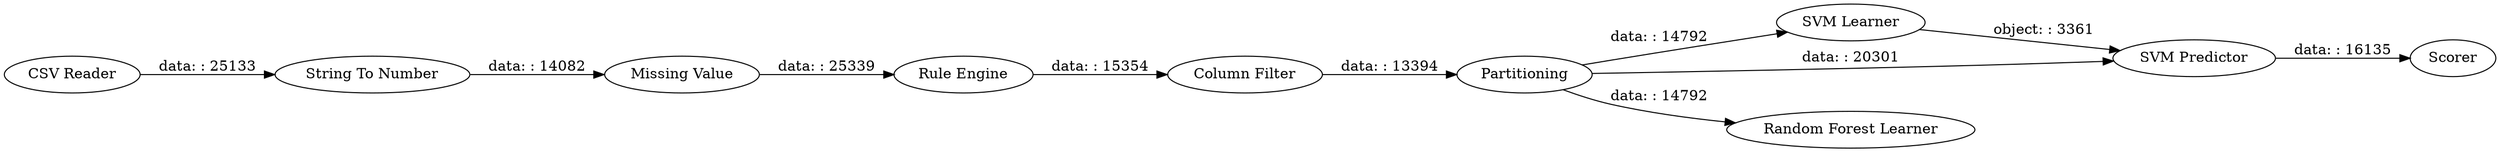 digraph {
	"-5486717183798749423_8" [label="SVM Learner"]
	"-5486717183798749423_2" [label="Rule Engine"]
	"-5486717183798749423_3" [label="Missing Value"]
	"-5486717183798749423_10" [label=Scorer]
	"-5486717183798749423_1" [label="CSV Reader"]
	"-5486717183798749423_4" [label="String To Number"]
	"-5486717183798749423_9" [label="SVM Predictor"]
	"-5486717183798749423_11" [label="Random Forest Learner"]
	"-5486717183798749423_6" [label=Partitioning]
	"-5486717183798749423_7" [label="Column Filter"]
	"-5486717183798749423_3" -> "-5486717183798749423_2" [label="data: : 25339"]
	"-5486717183798749423_8" -> "-5486717183798749423_9" [label="object: : 3361"]
	"-5486717183798749423_6" -> "-5486717183798749423_8" [label="data: : 14792"]
	"-5486717183798749423_6" -> "-5486717183798749423_9" [label="data: : 20301"]
	"-5486717183798749423_6" -> "-5486717183798749423_11" [label="data: : 14792"]
	"-5486717183798749423_7" -> "-5486717183798749423_6" [label="data: : 13394"]
	"-5486717183798749423_1" -> "-5486717183798749423_4" [label="data: : 25133"]
	"-5486717183798749423_4" -> "-5486717183798749423_3" [label="data: : 14082"]
	"-5486717183798749423_9" -> "-5486717183798749423_10" [label="data: : 16135"]
	"-5486717183798749423_2" -> "-5486717183798749423_7" [label="data: : 15354"]
	rankdir=LR
}
